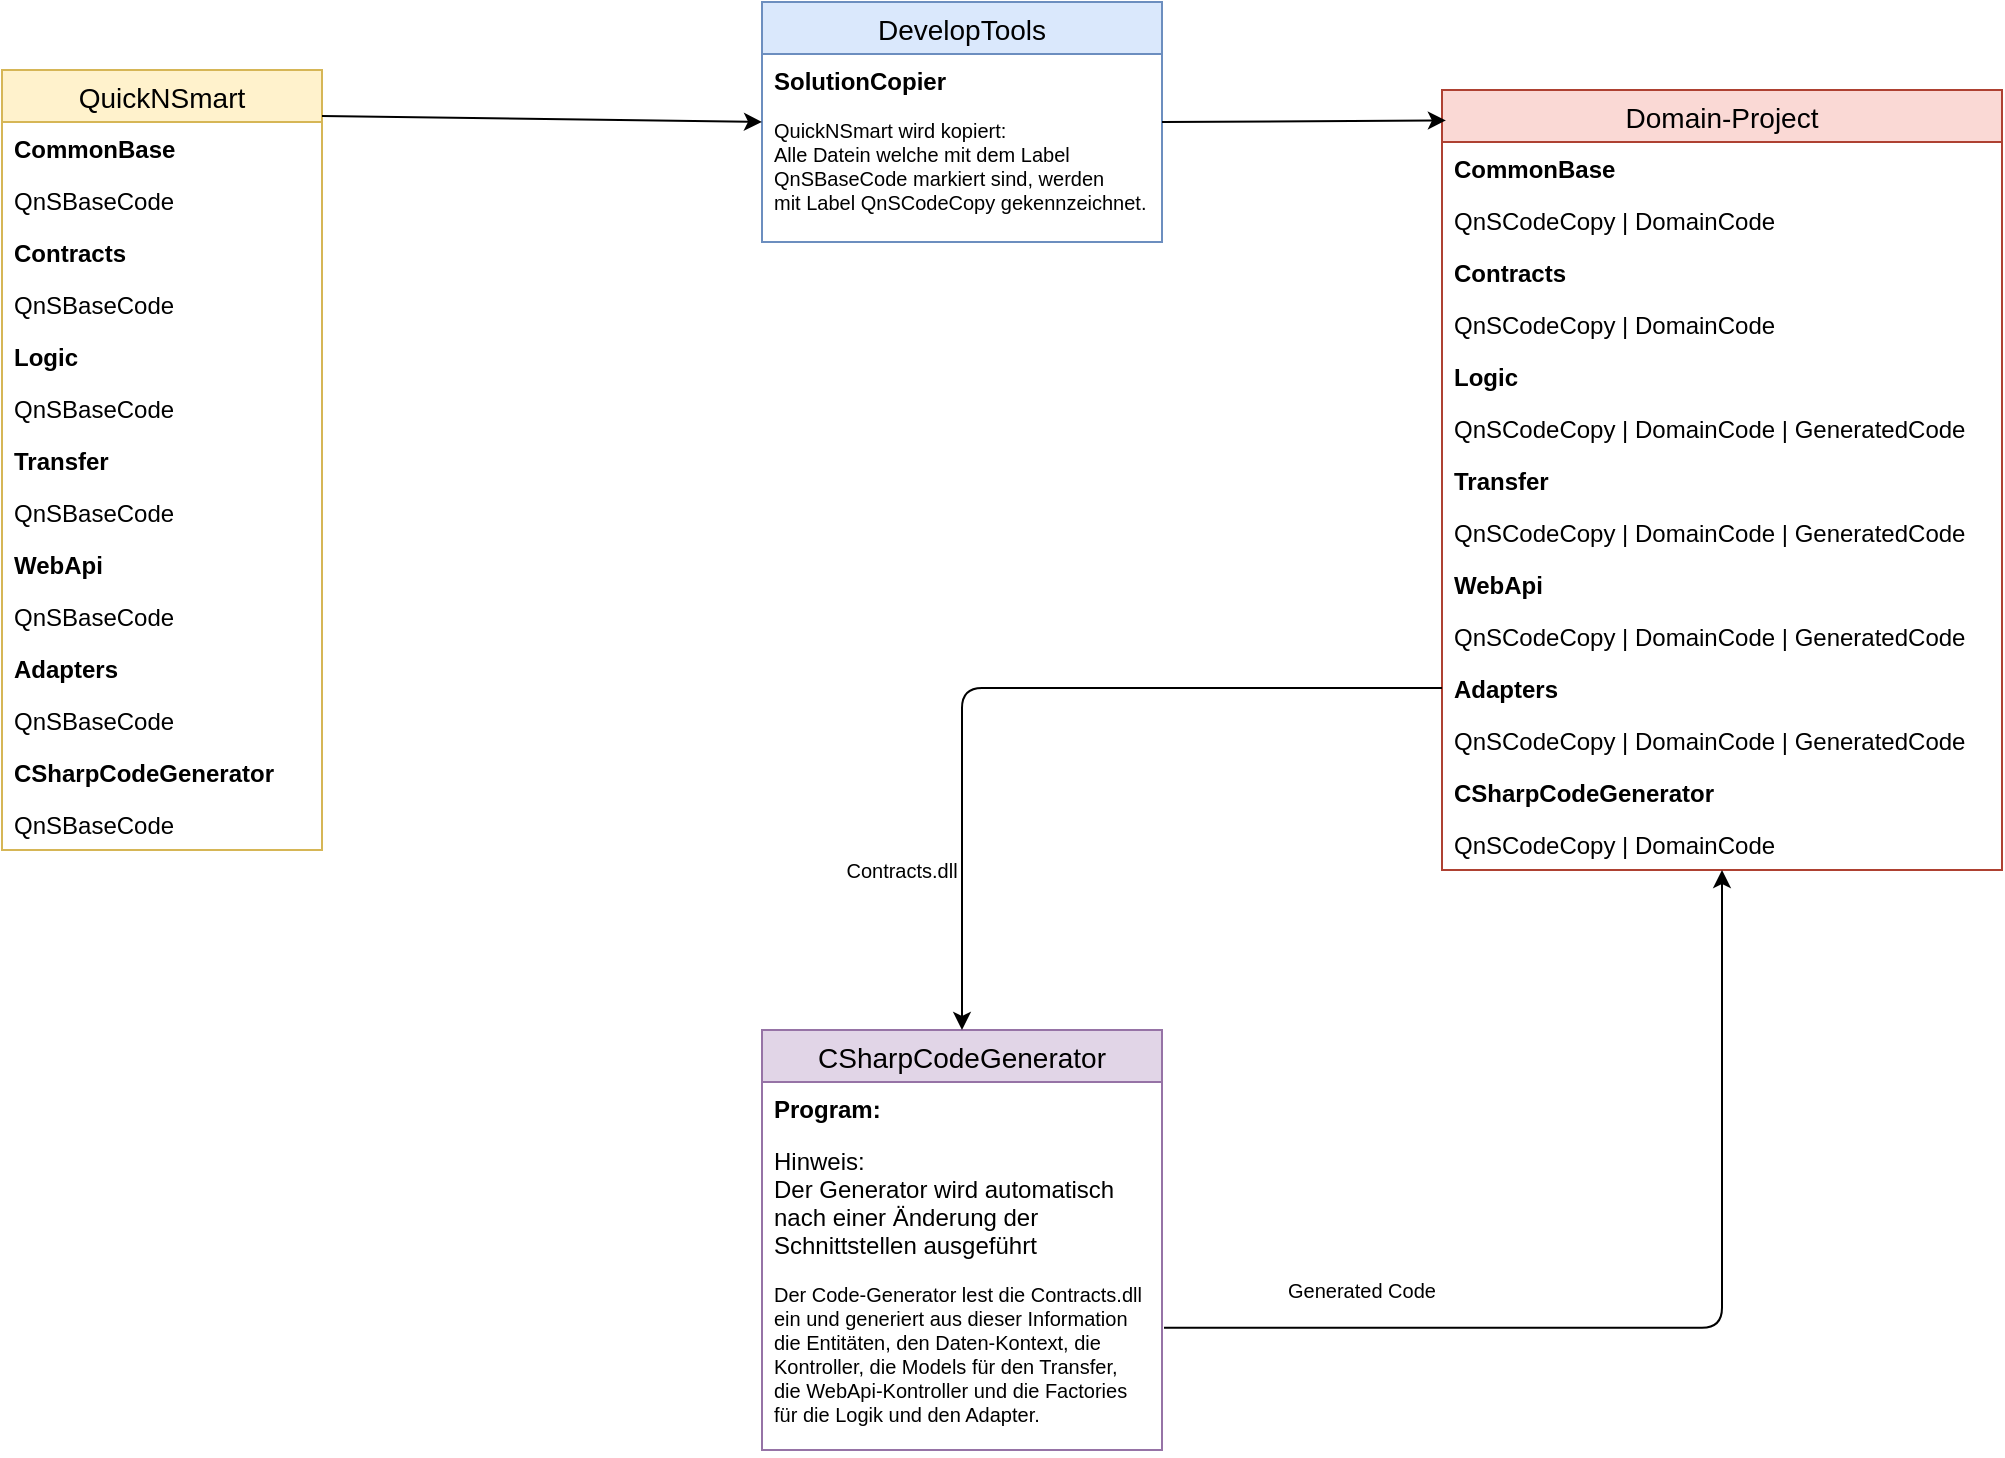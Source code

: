 <mxfile version="12.6.7" type="google"><diagram id="KqlUrOT1VEfIb5v_CJrA" name="Page-1"><mxGraphModel dx="1422" dy="762" grid="1" gridSize="10" guides="1" tooltips="1" connect="1" arrows="1" fold="1" page="1" pageScale="1" pageWidth="1169" pageHeight="827" math="0" shadow="0"><root><mxCell id="0"/><mxCell id="1" parent="0"/><mxCell id="aK4IvpYv7yhrs5Xwce1T-8" value="QuickNSmart" style="swimlane;fontStyle=0;childLayout=stackLayout;horizontal=1;startSize=26;fillColor=#fff2cc;horizontalStack=0;resizeParent=1;resizeParentMax=0;resizeLast=0;collapsible=1;marginBottom=0;swimlaneFillColor=#ffffff;align=center;fontSize=14;strokeColor=#d6b656;" parent="1" vertex="1"><mxGeometry x="80" y="80" width="160" height="390" as="geometry"/></mxCell><mxCell id="aK4IvpYv7yhrs5Xwce1T-9" value="CommonBase" style="text;strokeColor=none;fillColor=none;spacingLeft=4;spacingRight=4;overflow=hidden;rotatable=0;points=[[0,0.5],[1,0.5]];portConstraint=eastwest;fontSize=12;fontStyle=1" parent="aK4IvpYv7yhrs5Xwce1T-8" vertex="1"><mxGeometry y="26" width="160" height="26" as="geometry"/></mxCell><mxCell id="aK4IvpYv7yhrs5Xwce1T-10" value="QnSBaseCode" style="text;strokeColor=none;fillColor=none;spacingLeft=4;spacingRight=4;overflow=hidden;rotatable=0;points=[[0,0.5],[1,0.5]];portConstraint=eastwest;fontSize=12;" parent="aK4IvpYv7yhrs5Xwce1T-8" vertex="1"><mxGeometry y="52" width="160" height="26" as="geometry"/></mxCell><mxCell id="aK4IvpYv7yhrs5Xwce1T-11" value="Contracts" style="text;strokeColor=none;fillColor=none;spacingLeft=4;spacingRight=4;overflow=hidden;rotatable=0;points=[[0,0.5],[1,0.5]];portConstraint=eastwest;fontSize=12;fontStyle=1" parent="aK4IvpYv7yhrs5Xwce1T-8" vertex="1"><mxGeometry y="78" width="160" height="26" as="geometry"/></mxCell><mxCell id="aK4IvpYv7yhrs5Xwce1T-12" value="QnSBaseCode" style="text;strokeColor=none;fillColor=none;spacingLeft=4;spacingRight=4;overflow=hidden;rotatable=0;points=[[0,0.5],[1,0.5]];portConstraint=eastwest;fontSize=12;" parent="aK4IvpYv7yhrs5Xwce1T-8" vertex="1"><mxGeometry y="104" width="160" height="26" as="geometry"/></mxCell><mxCell id="aK4IvpYv7yhrs5Xwce1T-13" value="Logic" style="text;strokeColor=none;fillColor=none;spacingLeft=4;spacingRight=4;overflow=hidden;rotatable=0;points=[[0,0.5],[1,0.5]];portConstraint=eastwest;fontSize=12;fontStyle=1" parent="aK4IvpYv7yhrs5Xwce1T-8" vertex="1"><mxGeometry y="130" width="160" height="26" as="geometry"/></mxCell><mxCell id="aK4IvpYv7yhrs5Xwce1T-14" value="QnSBaseCode" style="text;strokeColor=none;fillColor=none;spacingLeft=4;spacingRight=4;overflow=hidden;rotatable=0;points=[[0,0.5],[1,0.5]];portConstraint=eastwest;fontSize=12;" parent="aK4IvpYv7yhrs5Xwce1T-8" vertex="1"><mxGeometry y="156" width="160" height="26" as="geometry"/></mxCell><mxCell id="aK4IvpYv7yhrs5Xwce1T-15" value="Transfer" style="text;strokeColor=none;fillColor=none;spacingLeft=4;spacingRight=4;overflow=hidden;rotatable=0;points=[[0,0.5],[1,0.5]];portConstraint=eastwest;fontSize=12;fontStyle=1" parent="aK4IvpYv7yhrs5Xwce1T-8" vertex="1"><mxGeometry y="182" width="160" height="26" as="geometry"/></mxCell><mxCell id="aK4IvpYv7yhrs5Xwce1T-16" value="QnSBaseCode" style="text;strokeColor=none;fillColor=none;spacingLeft=4;spacingRight=4;overflow=hidden;rotatable=0;points=[[0,0.5],[1,0.5]];portConstraint=eastwest;fontSize=12;" parent="aK4IvpYv7yhrs5Xwce1T-8" vertex="1"><mxGeometry y="208" width="160" height="26" as="geometry"/></mxCell><mxCell id="aK4IvpYv7yhrs5Xwce1T-17" value="WebApi" style="text;strokeColor=none;fillColor=none;spacingLeft=4;spacingRight=4;overflow=hidden;rotatable=0;points=[[0,0.5],[1,0.5]];portConstraint=eastwest;fontSize=12;fontStyle=1" parent="aK4IvpYv7yhrs5Xwce1T-8" vertex="1"><mxGeometry y="234" width="160" height="26" as="geometry"/></mxCell><mxCell id="aK4IvpYv7yhrs5Xwce1T-18" value="QnSBaseCode" style="text;strokeColor=none;fillColor=none;spacingLeft=4;spacingRight=4;overflow=hidden;rotatable=0;points=[[0,0.5],[1,0.5]];portConstraint=eastwest;fontSize=12;" parent="aK4IvpYv7yhrs5Xwce1T-8" vertex="1"><mxGeometry y="260" width="160" height="26" as="geometry"/></mxCell><mxCell id="aK4IvpYv7yhrs5Xwce1T-30" value="Adapters" style="text;strokeColor=none;fillColor=none;spacingLeft=4;spacingRight=4;overflow=hidden;rotatable=0;points=[[0,0.5],[1,0.5]];portConstraint=eastwest;fontSize=12;fontStyle=1" parent="aK4IvpYv7yhrs5Xwce1T-8" vertex="1"><mxGeometry y="286" width="160" height="26" as="geometry"/></mxCell><mxCell id="aK4IvpYv7yhrs5Xwce1T-31" value="QnSBaseCode" style="text;strokeColor=none;fillColor=none;spacingLeft=4;spacingRight=4;overflow=hidden;rotatable=0;points=[[0,0.5],[1,0.5]];portConstraint=eastwest;fontSize=12;" parent="aK4IvpYv7yhrs5Xwce1T-8" vertex="1"><mxGeometry y="312" width="160" height="26" as="geometry"/></mxCell><mxCell id="Cv01yFjFArPtLaN1NGAn-3" value="CSharpCodeGenerator" style="text;strokeColor=none;fillColor=none;spacingLeft=4;spacingRight=4;overflow=hidden;rotatable=0;points=[[0,0.5],[1,0.5]];portConstraint=eastwest;fontSize=12;fontStyle=1" parent="aK4IvpYv7yhrs5Xwce1T-8" vertex="1"><mxGeometry y="338" width="160" height="26" as="geometry"/></mxCell><mxCell id="Cv01yFjFArPtLaN1NGAn-2" value="QnSBaseCode" style="text;strokeColor=none;fillColor=none;spacingLeft=4;spacingRight=4;overflow=hidden;rotatable=0;points=[[0,0.5],[1,0.5]];portConstraint=eastwest;fontSize=12;" parent="aK4IvpYv7yhrs5Xwce1T-8" vertex="1"><mxGeometry y="364" width="160" height="26" as="geometry"/></mxCell><mxCell id="aK4IvpYv7yhrs5Xwce1T-37" value="Domain-Project" style="swimlane;fontStyle=0;childLayout=stackLayout;horizontal=1;startSize=26;fillColor=#fad9d5;horizontalStack=0;resizeParent=1;resizeParentMax=0;resizeLast=0;collapsible=1;marginBottom=0;swimlaneFillColor=#ffffff;align=center;fontSize=14;strokeColor=#ae4132;" parent="1" vertex="1"><mxGeometry x="800" y="90" width="280" height="390" as="geometry"/></mxCell><mxCell id="aK4IvpYv7yhrs5Xwce1T-38" value="CommonBase" style="text;strokeColor=none;fillColor=none;spacingLeft=4;spacingRight=4;overflow=hidden;rotatable=0;points=[[0,0.5],[1,0.5]];portConstraint=eastwest;fontSize=12;fontStyle=1" parent="aK4IvpYv7yhrs5Xwce1T-37" vertex="1"><mxGeometry y="26" width="280" height="26" as="geometry"/></mxCell><mxCell id="aK4IvpYv7yhrs5Xwce1T-39" value="QnSCodeCopy | DomainCode" style="text;strokeColor=none;fillColor=none;spacingLeft=4;spacingRight=4;overflow=hidden;rotatable=0;points=[[0,0.5],[1,0.5]];portConstraint=eastwest;fontSize=12;" parent="aK4IvpYv7yhrs5Xwce1T-37" vertex="1"><mxGeometry y="52" width="280" height="26" as="geometry"/></mxCell><mxCell id="aK4IvpYv7yhrs5Xwce1T-40" value="Contracts" style="text;strokeColor=none;fillColor=none;spacingLeft=4;spacingRight=4;overflow=hidden;rotatable=0;points=[[0,0.5],[1,0.5]];portConstraint=eastwest;fontSize=12;fontStyle=1" parent="aK4IvpYv7yhrs5Xwce1T-37" vertex="1"><mxGeometry y="78" width="280" height="26" as="geometry"/></mxCell><mxCell id="aK4IvpYv7yhrs5Xwce1T-41" value="QnSCodeCopy | DomainCode" style="text;strokeColor=none;fillColor=none;spacingLeft=4;spacingRight=4;overflow=hidden;rotatable=0;points=[[0,0.5],[1,0.5]];portConstraint=eastwest;fontSize=12;" parent="aK4IvpYv7yhrs5Xwce1T-37" vertex="1"><mxGeometry y="104" width="280" height="26" as="geometry"/></mxCell><mxCell id="aK4IvpYv7yhrs5Xwce1T-42" value="Logic" style="text;strokeColor=none;fillColor=none;spacingLeft=4;spacingRight=4;overflow=hidden;rotatable=0;points=[[0,0.5],[1,0.5]];portConstraint=eastwest;fontSize=12;fontStyle=1" parent="aK4IvpYv7yhrs5Xwce1T-37" vertex="1"><mxGeometry y="130" width="280" height="26" as="geometry"/></mxCell><mxCell id="aK4IvpYv7yhrs5Xwce1T-43" value="QnSCodeCopy | DomainCode | GeneratedCode" style="text;strokeColor=none;fillColor=none;spacingLeft=4;spacingRight=4;overflow=hidden;rotatable=0;points=[[0,0.5],[1,0.5]];portConstraint=eastwest;fontSize=12;" parent="aK4IvpYv7yhrs5Xwce1T-37" vertex="1"><mxGeometry y="156" width="280" height="26" as="geometry"/></mxCell><mxCell id="aK4IvpYv7yhrs5Xwce1T-44" value="Transfer" style="text;strokeColor=none;fillColor=none;spacingLeft=4;spacingRight=4;overflow=hidden;rotatable=0;points=[[0,0.5],[1,0.5]];portConstraint=eastwest;fontSize=12;fontStyle=1" parent="aK4IvpYv7yhrs5Xwce1T-37" vertex="1"><mxGeometry y="182" width="280" height="26" as="geometry"/></mxCell><mxCell id="aK4IvpYv7yhrs5Xwce1T-45" value="QnSCodeCopy | DomainCode | GeneratedCode" style="text;strokeColor=none;fillColor=none;spacingLeft=4;spacingRight=4;overflow=hidden;rotatable=0;points=[[0,0.5],[1,0.5]];portConstraint=eastwest;fontSize=12;" parent="aK4IvpYv7yhrs5Xwce1T-37" vertex="1"><mxGeometry y="208" width="280" height="26" as="geometry"/></mxCell><mxCell id="aK4IvpYv7yhrs5Xwce1T-46" value="WebApi" style="text;strokeColor=none;fillColor=none;spacingLeft=4;spacingRight=4;overflow=hidden;rotatable=0;points=[[0,0.5],[1,0.5]];portConstraint=eastwest;fontSize=12;fontStyle=1" parent="aK4IvpYv7yhrs5Xwce1T-37" vertex="1"><mxGeometry y="234" width="280" height="26" as="geometry"/></mxCell><mxCell id="aK4IvpYv7yhrs5Xwce1T-47" value="QnSCodeCopy | DomainCode | GeneratedCode" style="text;strokeColor=none;fillColor=none;spacingLeft=4;spacingRight=4;overflow=hidden;rotatable=0;points=[[0,0.5],[1,0.5]];portConstraint=eastwest;fontSize=12;" parent="aK4IvpYv7yhrs5Xwce1T-37" vertex="1"><mxGeometry y="260" width="280" height="26" as="geometry"/></mxCell><mxCell id="aK4IvpYv7yhrs5Xwce1T-48" value="Adapters" style="text;strokeColor=none;fillColor=none;spacingLeft=4;spacingRight=4;overflow=hidden;rotatable=0;points=[[0,0.5],[1,0.5]];portConstraint=eastwest;fontSize=12;fontStyle=1" parent="aK4IvpYv7yhrs5Xwce1T-37" vertex="1"><mxGeometry y="286" width="280" height="26" as="geometry"/></mxCell><mxCell id="aK4IvpYv7yhrs5Xwce1T-49" value="QnSCodeCopy | DomainCode | GeneratedCode" style="text;strokeColor=none;fillColor=none;spacingLeft=4;spacingRight=4;overflow=hidden;rotatable=0;points=[[0,0.5],[1,0.5]];portConstraint=eastwest;fontSize=12;" parent="aK4IvpYv7yhrs5Xwce1T-37" vertex="1"><mxGeometry y="312" width="280" height="26" as="geometry"/></mxCell><mxCell id="Cv01yFjFArPtLaN1NGAn-4" value="CSharpCodeGenerator" style="text;strokeColor=none;fillColor=none;spacingLeft=4;spacingRight=4;overflow=hidden;rotatable=0;points=[[0,0.5],[1,0.5]];portConstraint=eastwest;fontSize=12;fontStyle=1" parent="aK4IvpYv7yhrs5Xwce1T-37" vertex="1"><mxGeometry y="338" width="280" height="26" as="geometry"/></mxCell><mxCell id="Cv01yFjFArPtLaN1NGAn-5" value="QnSCodeCopy | DomainCode" style="text;strokeColor=none;fillColor=none;spacingLeft=4;spacingRight=4;overflow=hidden;rotatable=0;points=[[0,0.5],[1,0.5]];portConstraint=eastwest;fontSize=12;" parent="aK4IvpYv7yhrs5Xwce1T-37" vertex="1"><mxGeometry y="364" width="280" height="26" as="geometry"/></mxCell><mxCell id="aK4IvpYv7yhrs5Xwce1T-50" value="DevelopTools" style="swimlane;fontStyle=0;childLayout=stackLayout;horizontal=1;startSize=26;fillColor=#dae8fc;horizontalStack=0;resizeParent=1;resizeParentMax=0;resizeLast=0;collapsible=1;marginBottom=0;swimlaneFillColor=#ffffff;align=center;fontSize=14;strokeColor=#6c8ebf;" parent="1" vertex="1"><mxGeometry x="460" y="46" width="200" height="120" as="geometry"/></mxCell><mxCell id="aK4IvpYv7yhrs5Xwce1T-51" value="SolutionCopier" style="text;strokeColor=none;fillColor=none;spacingLeft=4;spacingRight=4;overflow=hidden;rotatable=0;points=[[0,0.5],[1,0.5]];portConstraint=eastwest;fontSize=12;fontStyle=1" parent="aK4IvpYv7yhrs5Xwce1T-50" vertex="1"><mxGeometry y="26" width="200" height="26" as="geometry"/></mxCell><mxCell id="K8JJ7g4WnJUTRuuIiZvD-6" value="QuickNSmart wird kopiert:&#10;Alle Datein welche mit dem Label &#10;QnSBaseCode markiert sind, werden &#10;mit Label QnSCodeCopy gekennzeichnet." style="text;strokeColor=none;fillColor=none;spacingLeft=4;spacingRight=4;overflow=hidden;rotatable=0;points=[[0,0.5],[1,0.5]];portConstraint=eastwest;fontSize=10;" parent="aK4IvpYv7yhrs5Xwce1T-50" vertex="1"><mxGeometry y="52" width="200" height="68" as="geometry"/></mxCell><mxCell id="K8JJ7g4WnJUTRuuIiZvD-1" value="" style="endArrow=classic;html=1;exitX=1;exitY=0.059;exitDx=0;exitDy=0;exitPerimeter=0;entryX=0;entryY=0.5;entryDx=0;entryDy=0;" parent="1" source="aK4IvpYv7yhrs5Xwce1T-8" target="aK4IvpYv7yhrs5Xwce1T-50" edge="1"><mxGeometry width="50" height="50" relative="1" as="geometry"><mxPoint x="120" y="530" as="sourcePoint"/><mxPoint x="170" y="480" as="targetPoint"/></mxGeometry></mxCell><mxCell id="K8JJ7g4WnJUTRuuIiZvD-2" value="" style="endArrow=classic;html=1;exitX=1;exitY=0.5;exitDx=0;exitDy=0;entryX=0.007;entryY=0.039;entryDx=0;entryDy=0;entryPerimeter=0;" parent="1" source="aK4IvpYv7yhrs5Xwce1T-50" target="aK4IvpYv7yhrs5Xwce1T-37" edge="1"><mxGeometry width="50" height="50" relative="1" as="geometry"><mxPoint x="290" y="530" as="sourcePoint"/><mxPoint x="340" y="480" as="targetPoint"/></mxGeometry></mxCell><mxCell id="K8JJ7g4WnJUTRuuIiZvD-9" value="CSharpCodeGenerator" style="swimlane;fontStyle=0;childLayout=stackLayout;horizontal=1;startSize=26;fillColor=#e1d5e7;horizontalStack=0;resizeParent=1;resizeParentMax=0;resizeLast=0;collapsible=1;marginBottom=0;swimlaneFillColor=#ffffff;align=center;fontSize=14;strokeColor=#9673a6;" parent="1" vertex="1"><mxGeometry x="460" y="560" width="200" height="210" as="geometry"/></mxCell><mxCell id="K8JJ7g4WnJUTRuuIiZvD-10" value="Program: " style="text;strokeColor=none;fillColor=none;spacingLeft=4;spacingRight=4;overflow=hidden;rotatable=0;points=[[0,0.5],[1,0.5]];portConstraint=eastwest;fontSize=12;fontStyle=1" parent="K8JJ7g4WnJUTRuuIiZvD-9" vertex="1"><mxGeometry y="26" width="200" height="26" as="geometry"/></mxCell><mxCell id="K8JJ7g4WnJUTRuuIiZvD-19" value="Hinweis: &#10;Der Generator wird automatisch &#10;nach einer Änderung der &#10;Schnittstellen ausgeführt" style="text;strokeColor=none;fillColor=none;spacingLeft=4;spacingRight=4;overflow=hidden;rotatable=0;points=[[0,0.5],[1,0.5]];portConstraint=eastwest;fontSize=12;fontStyle=0" parent="K8JJ7g4WnJUTRuuIiZvD-9" vertex="1"><mxGeometry y="52" width="200" height="68" as="geometry"/></mxCell><mxCell id="K8JJ7g4WnJUTRuuIiZvD-11" value="Der Code-Generator lest die Contracts.dll &#10;ein und generiert aus dieser Information &#10;die Entitäten, den Daten-Kontext, die &#10;Kontroller, die Models für den Transfer, &#10;die WebApi-Kontroller und die Factories &#10;für die Logik und den Adapter." style="text;strokeColor=none;fillColor=none;spacingLeft=4;spacingRight=4;overflow=hidden;rotatable=0;points=[[0,0.5],[1,0.5]];portConstraint=eastwest;fontSize=10;" parent="K8JJ7g4WnJUTRuuIiZvD-9" vertex="1"><mxGeometry y="120" width="200" height="90" as="geometry"/></mxCell><mxCell id="K8JJ7g4WnJUTRuuIiZvD-13" value="" style="edgeStyle=segmentEdgeStyle;endArrow=classic;html=1;fontSize=10;exitX=0;exitY=0.5;exitDx=0;exitDy=0;" parent="1" source="aK4IvpYv7yhrs5Xwce1T-48" target="K8JJ7g4WnJUTRuuIiZvD-9" edge="1"><mxGeometry width="50" height="50" relative="1" as="geometry"><mxPoint x="410" y="580" as="sourcePoint"/><mxPoint x="460" y="530" as="targetPoint"/></mxGeometry></mxCell><mxCell id="K8JJ7g4WnJUTRuuIiZvD-14" value="" style="edgeStyle=segmentEdgeStyle;endArrow=classic;html=1;fontSize=10;exitX=1.005;exitY=0.321;exitDx=0;exitDy=0;exitPerimeter=0;" parent="1" source="K8JJ7g4WnJUTRuuIiZvD-11" target="Cv01yFjFArPtLaN1NGAn-5" edge="1"><mxGeometry width="50" height="50" relative="1" as="geometry"><mxPoint x="790" y="650" as="sourcePoint"/><mxPoint x="900" y="460" as="targetPoint"/></mxGeometry></mxCell><mxCell id="K8JJ7g4WnJUTRuuIiZvD-15" value="Contracts.dll" style="text;html=1;strokeColor=none;fillColor=none;align=center;verticalAlign=middle;whiteSpace=wrap;rounded=0;fontSize=10;" parent="1" vertex="1"><mxGeometry x="510" y="470" width="40" height="20" as="geometry"/></mxCell><mxCell id="K8JJ7g4WnJUTRuuIiZvD-17" value="Generated Code&lt;br&gt;" style="text;html=1;strokeColor=none;fillColor=none;align=center;verticalAlign=middle;whiteSpace=wrap;rounded=0;fontSize=10;" parent="1" vertex="1"><mxGeometry x="710" y="680" width="100" height="20" as="geometry"/></mxCell></root></mxGraphModel></diagram></mxfile>